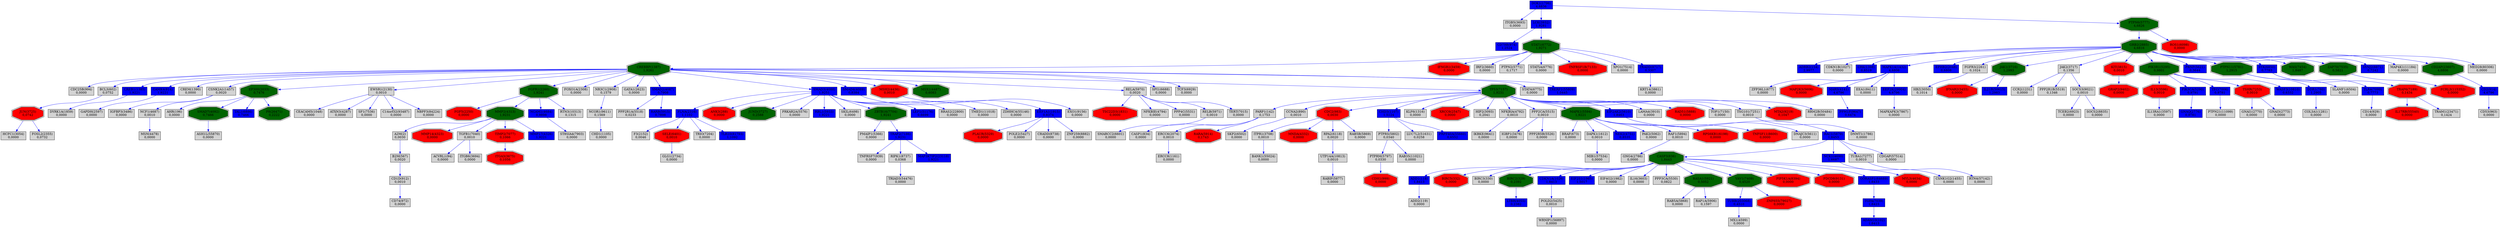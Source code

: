 digraph tmp_ans31 {
N_0 [shape = box, style = filled, fillcolor = blue, label = "ADD1(118)\n1,8413"];
N_1 [shape = box, style = filled, fillcolor = lightgray, label = "ADD2(119)\n0,0000"];
N_2 [shape = box, style = filled, fillcolor = lightgray, label = "PARP1(142)\n0,1753"];
N_3 [shape = box, style = filled, fillcolor = blue, label = "ADRB2(154)\n2,9977"];
N_4 [shape = box, style = filled, fillcolor = lightgray, label = "AHR(196)\n0,0000"];
N_5 [shape = box, style = filled, fillcolor = lightgray, label = "A2M(2)\n0,0030"];
N_6 [shape = box, style = filled, fillcolor = lightgray, label = "ACVRL1(94)\n0,0000"];
N_7 [shape = doubleoctagon, style = filled, fillcolor = red, label = "BIRC5(332)\n0,0000"];
N_8 [shape = box, style = filled, fillcolor = blue, label = "ADAM10(102)\n1,8413"];
N_9 [shape = box, style = filled, fillcolor = lightgray, label = "B2M(567)\n0,0020"];
N_10 [shape = box, style = filled, fillcolor = lightgray, label = "BRAF(673)\n0,0000"];
N_11 [shape = box, style = filled, fillcolor = blue, label = "DDR1(780)\n1,2905"];
N_12 [shape = box, style = filled, fillcolor = lightgray, label = "CASP1(834)\n0,0000"];
N_13 [shape = doubleoctagon, style = filled, fillcolor = darkgreen, label = "CASP3(836)\n1,8443"];
N_14 [shape = box, style = filled, fillcolor = lightgray, label = "BIRC3(330)\n0,0000"];
N_15 [shape = doubleoctagon, style = filled, fillcolor = darkgreen, label = "BIRC2(329)\n0,2392"];
N_16 [shape = box, style = filled, fillcolor = blue, label = "CD2(914)\n4,6796"];
N_17 [shape = box, style = filled, fillcolor = lightgray, label = "TNFRSF7(939)\n0,0000"];
N_18 [shape = box, style = filled, fillcolor = lightgray, label = "CD74(972)\n0,0000"];
N_19 [shape = box, style = filled, fillcolor = lightgray, label = "CD1D(912)\n0,0010"];
N_20 [shape = box, style = filled, fillcolor = lightgray, label = "CCNA2(890)\n0,0010"];
N_21 [shape = doubleoctagon, style = filled, fillcolor = red, label = "CDC2(983)\n0,0030"];
N_22 [shape = doubleoctagon, style = filled, fillcolor = red, label = "CDH1(999)\n0,0000"];
N_23 [shape = box, style = filled, fillcolor = blue, label = "CDKN1A(1026)\n1,8413"];
N_24 [shape = box, style = filled, fillcolor = blue, label = "CHD3(1107)\n1,5124"];
N_25 [shape = box, style = filled, fillcolor = lightgray, label = "CDC25B(994)\n0,0000"];
N_26 [shape = box, style = filled, fillcolor = lightgray, label = "CDKN1B(1027)\n0,0000"];
N_27 [shape = box, style = filled, fillcolor = lightgray, label = "CCR2(1231)\n0,0000"];
N_28 [shape = box, style = filled, fillcolor = lightgray, label = "BCL3(602)\n0,0752"];
N_29 [shape = box, style = filled, fillcolor = blue, label = "CREB1(1385)\n1,9221"];
N_30 [shape = doubleoctagon, style = filled, fillcolor = darkgreen, label = "CREBBP(1387)\n1,9261"];
N_31 [shape = box, style = filled, fillcolor = blue, label = "CAMK4(814)\n1,9221"];
N_32 [shape = box, style = filled, fillcolor = lightgray, label = "CREM(1390)\n0,0000"];
N_33 [shape = box, style = filled, fillcolor = blue, label = "CRK(1398)\n0,8519"];
N_34 [shape = box, style = filled, fillcolor = lightgray, label = "ZFP36L1(677)\n0,0000"];
N_35 [shape = box, style = filled, fillcolor = lightgray, label = "CSNK2A1(1457)\n0,0020"];
N_36 [shape = box, style = filled, fillcolor = blue, label = "MAPK14(1432)\n4,6806"];
N_37 [shape = box, style = filled, fillcolor = lightgray, label = "CD14(929)\n0,0000"];
N_38 [shape = box, style = filled, fillcolor = lightgray, label = "DAPK1(1612)\n0,0010"];
N_39 [shape = box, style = filled, fillcolor = lightgray, label = "ERCC8(1161)\n0,0000"];
N_40 [shape = box, style = filled, fillcolor = lightgray, label = "DNMT1(1786)\n0,0000"];
N_41 [shape = doubleoctagon, style = filled, fillcolor = red, label = "TSC22D3(1831)\n0,0000"];
N_42 [shape = box, style = filled, fillcolor = blue, label = "EEF1A1(1915)\n0,8374"];
N_43 [shape = box, style = filled, fillcolor = lightgray, label = "KLF6(1316)\n0,0000"];
N_44 [shape = box, style = filled, fillcolor = blue, label = "EIF2S1(1965)\n1,5017"];
N_45 [shape = box, style = filled, fillcolor = lightgray, label = "EIF4G2(1982)\n0,0000"];
N_46 [shape = doubleoctagon, style = filled, fillcolor = darkgreen, label = "EP300(2033)\n0,7476"];
N_47 [shape = box, style = filled, fillcolor = blue, label = "EPHB2(2048)\n0,6808"];
N_48 [shape = box, style = filled, fillcolor = lightgray, label = "CEACAM5(1048)\n0,0000"];
N_49 [shape = box, style = filled, fillcolor = lightgray, label = "EWSR1(2130)\n0,0010"];
N_50 [shape = box, style = filled, fillcolor = lightgray, label = "F3(2152)\n0,0046"];
N_51 [shape = box, style = filled, fillcolor = blue, label = "DOK1(1796)\n4,6836"];
N_52 [shape = box, style = filled, fillcolor = lightgray, label = "COL3A1(1281)\n0,0000"];
N_53 [shape = doubleoctagon, style = filled, fillcolor = darkgreen, label = "FGFR1(2260)\n1,9241"];
N_54 [shape = doubleoctagon, style = filled, fillcolor = red, label = "FGF5(2250)\n0,0000"];
N_55 [shape = box, style = filled, fillcolor = lightgray, label = "FGFR3(2261)\n0,1024"];
N_56 [shape = box, style = filled, fillcolor = lightgray, label = "DYRK1A(1859)\n0,0000"];
N_57 [shape = box, style = filled, fillcolor = blue, label = "FLNA(2316)\n1,1102"];
N_58 [shape = box, style = filled, fillcolor = blue, label = "CD79B(974)\n1,2524"];
N_59 [shape = box, style = filled, fillcolor = lightgray, label = "FOXO1A(2308)\n0,0000"];
N_60 [shape = box, style = filled, fillcolor = lightgray, label = "GAPDH(2597)\n0,0000"];
N_61 [shape = doubleoctagon, style = filled, fillcolor = red, label = "XRCC6(2547)\n0,0000"];
N_62 [shape = box, style = filled, fillcolor = lightgray, label = "CD53(963)\n0,0000"];
N_63 [shape = box, style = filled, fillcolor = lightgray, label = "GNAI1(2770)\n0,0000"];
N_64 [shape = box, style = filled, fillcolor = lightgray, label = "GNAI3(2773)\n0,0000"];
N_65 [shape = box, style = filled, fillcolor = blue, label = "GNAQ(2776)\n0,9781"];
N_66 [shape = doubleoctagon, style = filled, fillcolor = darkgreen, label = "GRB2(2885)\n4,6816"];
N_67 [shape = box, style = filled, fillcolor = lightgray, label = "NR3C1(2908)\n0,1579"];
N_68 [shape = box, style = filled, fillcolor = lightgray, label = "ERCC6(2074)\n0,0010"];
N_69 [shape = box, style = filled, fillcolor = lightgray, label = "HBZ(3050)\n0,1014"];
N_70 [shape = box, style = filled, fillcolor = lightgray, label = "HCFC1(3054)\n0,0000"];
N_71 [shape = box, style = filled, fillcolor = lightgray, label = "CHD1(1105)\n0,0000"];
N_72 [shape = doubleoctagon, style = filled, fillcolor = red, label = "IFNAR2(3455)\n0,0000"];
N_73 [shape = doubleoctagon, style = filled, fillcolor = red, label = "IFNGR1(3459)\n0,0000"];
N_74 [shape = doubleoctagon, style = filled, fillcolor = red, label = "IL13(3596)\n0,0010"];
N_75 [shape = box, style = filled, fillcolor = lightgray, label = "IL16(3603)\n0,0000"];
N_76 [shape = doubleoctagon, style = filled, fillcolor = red, label = "ITGA3(3675)\n0,1056"];
N_77 [shape = box, style = filled, fillcolor = lightgray, label = "ITGB5(3693)\n0,0000"];
N_78 [shape = box, style = filled, fillcolor = lightgray, label = "ITPR1(3708)\n0,0010"];
N_79 [shape = doubleoctagon, style = filled, fillcolor = darkgreen, label = "JAK1(3716)\n1,2993"];
N_80 [shape = box, style = filled, fillcolor = lightgray, label = "JAK2(3717)\n0,1356"];
N_81 [shape = doubleoctagon, style = filled, fillcolor = red, label = "JUN(3725)\n0,0742"];
N_82 [shape = box, style = filled, fillcolor = lightgray, label = "FOSL2(2355)\n0,0732"];
N_83 [shape = doubleoctagon, style = filled, fillcolor = red, label = "ANK3(288)\n0,0000"];
N_84 [shape = doubleoctagon, style = filled, fillcolor = red, label = "KIT(3815)\n0,0010"];
N_85 [shape = box, style = filled, fillcolor = lightgray, label = "IGFBP3(3486)\n0,0000"];
N_86 [shape = box, style = filled, fillcolor = blue, label = "LCK(3932)\n1,9281"];
N_87 [shape = box, style = filled, fillcolor = lightgray, label = "GATA1(2623)\n0,0000"];
N_88 [shape = box, style = filled, fillcolor = blue, label = "LTBR(4055)\n0,2382"];
N_89 [shape = box, style = filled, fillcolor = blue, label = "SMAD2(4087)\n0,7908"];
N_90 [shape = doubleoctagon, style = filled, fillcolor = darkgreen, label = "JUND(3727)\n0,2588"];
N_91 [shape = box, style = filled, fillcolor = blue, label = "SMAD3(4088)\n1,9251"];
N_92 [shape = box, style = filled, fillcolor = blue, label = "SMAD4(4089)\n0,8384"];
N_93 [shape = doubleoctagon, style = filled, fillcolor = darkgreen, label = "SMAD7(4092)\n0,7466"];
N_94 [shape = box, style = filled, fillcolor = lightgray, label = "IGBP1(3476)\n0,0000"];
N_95 [shape = doubleoctagon, style = filled, fillcolor = darkgreen, label = "MMP2(4313)\n1,9231"];
N_96 [shape = doubleoctagon, style = filled, fillcolor = red, label = "MSH2(4436)\n0,0010"];
N_97 [shape = box, style = filled, fillcolor = lightgray, label = "MSN(4478)\n0,0000"];
N_98 [shape = doubleoctagon, style = filled, fillcolor = darkgreen, label = "MSX1(4487)\n0,6083"];
N_99 [shape = box, style = filled, fillcolor = lightgray, label = "MX1(4599)\n0,0000"];
N_100 [shape = box, style = filled, fillcolor = blue, label = "NCAM1(4684)\n0,9898"];
N_101 [shape = box, style = filled, fillcolor = lightgray, label = "NCF1(4687)\n0,0010"];
N_102 [shape = box, style = filled, fillcolor = lightgray, label = "CSNK1G2(1455)\n0,0000"];
N_103 [shape = box, style = filled, fillcolor = lightgray, label = "HIP2(3093)\n0,2041"];
N_104 [shape = box, style = filled, fillcolor = blue, label = "NCK1(4690)\n1,6687"];
N_105 [shape = box, style = filled, fillcolor = blue, label = "NEK2(4751)\n0,8535"];
N_106 [shape = box, style = filled, fillcolor = lightgray, label = "IRF2(3660)\n0,0000"];
N_107 [shape = box, style = filled, fillcolor = lightgray, label = "GLG1(2734)\n0,0000"];
N_108 [shape = box, style = filled, fillcolor = lightgray, label = "NFKBIA(4792)\n0,0010"];
N_109 [shape = box, style = filled, fillcolor = lightgray, label = "PAK2(5062)\n0,0000"];
N_110 [shape = doubleoctagon, style = filled, fillcolor = darkgreen, label = "PIK3R1(5295)\n0,9801"];
N_111 [shape = box, style = filled, fillcolor = blue, label = "PIK3CA(5290)\n0,9791"];
N_112 [shape = box, style = filled, fillcolor = lightgray, label = "KRT14(3861)\n0,0000"];
N_113 [shape = box, style = filled, fillcolor = lightgray, label = "PMAIP1(5366)\n0,0000"];
N_114 [shape = box, style = filled, fillcolor = lightgray, label = "PPP2CA(5515)\n0,0010"];
N_115 [shape = box, style = filled, fillcolor = lightgray, label = "PPP2R1B(5519)\n0,1346"];
N_116 [shape = box, style = filled, fillcolor = lightgray, label = "PPP2R1A(5518)\n0,0233"];
N_117 [shape = box, style = filled, fillcolor = lightgray, label = "PPP3CA(5530)\n0,0822"];
N_118 [shape = box, style = filled, fillcolor = lightgray, label = "NFKBIE(4794)\n0,0000"];
N_119 [shape = box, style = filled, fillcolor = lightgray, label = "PRKAR2A(5576)\n0,0000"];
N_120 [shape = doubleoctagon, style = filled, fillcolor = darkgreen, label = "MAPK1(5594)\n1,9221"];
N_121 [shape = box, style = filled, fillcolor = blue, label = "EIF2AK2(5610)\n1,8463"];
N_122 [shape = box, style = filled, fillcolor = lightgray, label = "DNAJC3(5611)\n0,0000"];
N_123 [shape = box, style = filled, fillcolor = blue, label = "PRNP(5621)\n0,3644"];
N_124 [shape = box, style = filled, fillcolor = lightgray, label = "ATXN3(4287)\n0,0000"];
N_125 [shape = box, style = filled, fillcolor = lightgray, label = "LAMA4(3910)\n0,0000"];
N_126 [shape = doubleoctagon, style = filled, fillcolor = darkgreen, label = "PTPN6(5777)\n4,6826"];
N_127 [shape = box, style = filled, fillcolor = lightgray, label = "PTPRM(5797)\n0,0330"];
N_128 [shape = doubleoctagon, style = filled, fillcolor = darkgreen, label = "PTPN11(5781)\n1,2915"];
N_129 [shape = box, style = filled, fillcolor = lightgray, label = "RAB5A(5868)\n0,0000"];
N_130 [shape = box, style = filled, fillcolor = blue, label = "RAC1(5879)\n1,8453"];
N_131 [shape = doubleoctagon, style = filled, fillcolor = red, label = "RAD51(5888)\n0,0000"];
N_132 [shape = box, style = filled, fillcolor = lightgray, label = "RAF1(5894)\n0,0010"];
N_133 [shape = box, style = filled, fillcolor = lightgray, label = "GNG4(2786)\n0,0000"];
N_134 [shape = box, style = filled, fillcolor = lightgray, label = "RAP1A(5906)\n0,1597"];
N_135 [shape = doubleoctagon, style = filled, fillcolor = darkgreen, label = "RASA1(5921)\n0,5052"];
N_136 [shape = doubleoctagon, style = filled, fillcolor = red, label = "MNDA(4332)\n0,0000"];
N_137 [shape = doubleoctagon, style = filled, fillcolor = red, label = "RARA(5914)\n0,1743"];
N_138 [shape = box, style = filled, fillcolor = blue, label = "RBL1(5933)\n1,9221"];
N_139 [shape = box, style = filled, fillcolor = lightgray, label = "PPP4C(5531)\n0,0000"];
N_140 [shape = box, style = filled, fillcolor = lightgray, label = "RELA(5970)\n0,0020"];
N_141 [shape = box, style = filled, fillcolor = lightgray, label = "RELB(5971)\n0,0010"];
N_142 [shape = box, style = filled, fillcolor = lightgray, label = "RPA2(6118)\n0,0020"];
N_143 [shape = box, style = filled, fillcolor = blue, label = "RARB(5915)\n0,7898"];
N_144 [shape = doubleoctagon, style = filled, fillcolor = red, label = "MAP2K3(5606)\n0,0000"];
N_145 [shape = doubleoctagon, style = filled, fillcolor = red, label = "MMP14(4323)\n0,0000"];
N_146 [shape = doubleoctagon, style = filled, fillcolor = red, label = "SELE(6401)\n0,0010"];
N_147 [shape = box, style = filled, fillcolor = lightgray, label = "PTPN2(5771)\n0,1717"];
N_148 [shape = box, style = filled, fillcolor = lightgray, label = "SKIL(6498)\n0,0000"];
N_149 [shape = box, style = filled, fillcolor = lightgray, label = "SLAMF1(6504)\n0,0000"];
N_150 [shape = box, style = filled, fillcolor = lightgray, label = "SPI1(6688)\n0,0000"];
N_151 [shape = doubleoctagon, style = filled, fillcolor = darkgreen, label = "STAT1(6772)\n1,9271"];
N_152 [shape = box, style = filled, fillcolor = lightgray, label = "STAT5A(6776)\n0,0000"];
N_153 [shape = doubleoctagon, style = filled, fillcolor = red, label = "RPS6KB1(6198)\n0,0000"];
N_154 [shape = doubleoctagon, style = filled, fillcolor = red, label = "PLAUR(5329)\n0,0000"];
N_155 [shape = box, style = filled, fillcolor = blue, label = "SYK(6850)\n0,7783"];
N_156 [shape = box, style = filled, fillcolor = lightgray, label = "TCEB2(6923)\n0,0000"];
N_157 [shape = box, style = filled, fillcolor = lightgray, label = "TCF3(6929)\n0,0000"];
N_158 [shape = box, style = filled, fillcolor = blue, label = "TAL1(6886)\n0,7466"];
N_159 [shape = box, style = filled, fillcolor = lightgray, label = "SKP2(6502)\n0,0000"];
N_160 [shape = box, style = filled, fillcolor = blue, label = "TEC(7006)\n0,9781"];
N_161 [shape = box, style = filled, fillcolor = lightgray, label = "TERT(7015)\n0,0000"];
N_162 [shape = box, style = filled, fillcolor = lightgray, label = "RAB5B(5869)\n0,0000"];
N_163 [shape = box, style = filled, fillcolor = blue, label = "TGFA(7039)\n1,8423"];
N_164 [shape = box, style = filled, fillcolor = lightgray, label = "ITGB6(3694)\n0,0000"];
N_165 [shape = box, style = filled, fillcolor = lightgray, label = "TGFB1(7040)\n0,0010"];
N_166 [shape = box, style = filled, fillcolor = lightgray, label = "POLE2(5427)\n0,0000"];
N_167 [shape = box, style = filled, fillcolor = blue, label = "TLR4(7099)\n0,7773"];
N_168 [shape = box, style = filled, fillcolor = lightgray, label = "TOP1(7150)\n0,0000"];
N_169 [shape = doubleoctagon, style = filled, fillcolor = darkgreen, label = "TP53(7157)\n1,9231"];
N_170 [shape = doubleoctagon, style = filled, fillcolor = red, label = "TNFRSF1B(7133)\n0,0000"];
N_171 [shape = box, style = filled, fillcolor = blue, label = "TRAF2(7186)\n1,9231"];
N_172 [shape = doubleoctagon, style = filled, fillcolor = red, label = "TRAF6(7189)\n0,1434"];
N_173 [shape = doubleoctagon, style = filled, fillcolor = red, label = "TSHR(7253)\n0,0010"];
N_174 [shape = box, style = filled, fillcolor = lightgray, label = "TSG101(7251)\n0,0010"];
N_175 [shape = box, style = filled, fillcolor = lightgray, label = "TUBA1(7277)\n0,0010"];
N_176 [shape = doubleoctagon, style = filled, fillcolor = darkgreen, label = "WAS(7454)\n1,8487"];
N_177 [shape = box, style = filled, fillcolor = lightgray, label = "POLD2(5425)\n0,0010"];
N_178 [shape = box, style = filled, fillcolor = lightgray, label = "XPO1(7514)\n0,0000"];
N_179 [shape = doubleoctagon, style = filled, fillcolor = darkgreen, label = "VAV1(7409)\n0,4520"];
N_180 [shape = doubleoctagon, style = filled, fillcolor = darkgreen, label = "ZAP70(7535)\n0,5821"];
N_181 [shape = doubleoctagon, style = filled, fillcolor = darkgreen, label = "ZBTB16(7704)\n1,9241"];
N_182 [shape = box, style = filled, fillcolor = lightgray, label = "ST8SIA4(7903)\n0,0000"];
N_183 [shape = box, style = filled, fillcolor = blue, label = "MARS(4141)\n4,6796"];
N_184 [shape = box, style = filled, fillcolor = lightgray, label = "SF1(7536)\n0,0000"];
N_185 [shape = box, style = filled, fillcolor = lightgray, label = "EEA1(8411)\n0,0000"];
N_186 [shape = box, style = filled, fillcolor = lightgray, label = "PTPRS(5802)\n0,0340"];
N_187 [shape = doubleoctagon, style = filled, fillcolor = red, label = "TNFSF11(8600)\n0,0000"];
N_188 [shape = doubleoctagon, style = filled, fillcolor = red, label = "PIP5K1A(8394)\n0,0000"];
N_189 [shape = box, style = filled, fillcolor = blue, label = "TRADD(8717)\n0,3307"];
N_190 [shape = box, style = filled, fillcolor = lightgray, label = "RIPK1(8737)\n0,0368"];
N_191 [shape = box, style = filled, fillcolor = blue, label = "SYNJ2(8871)\n0,7242"];
N_192 [shape = box, style = filled, fillcolor = lightgray, label = "SOCS2(8835)\n0,0000"];
N_193 [shape = box, style = filled, fillcolor = lightgray, label = "SMARCC2(6601)\n0,0000"];
N_194 [shape = box, style = filled, fillcolor = lightgray, label = "STAT4(6775)\n0,0000"];
N_195 [shape = box, style = filled, fillcolor = lightgray, label = "NCOR1(9611)\n0,1569"];
N_196 [shape = box, style = filled, fillcolor = blue, label = "PPM1F(9647)\n0,6474"];
N_197 [shape = doubleoctagon, style = filled, fillcolor = red, label = "GRAP2(9402)\n0,0000"];
N_198 [shape = doubleoctagon, style = filled, fillcolor = red, label = "PDCD8(9131)\n0,0000"];
N_199 [shape = box, style = filled, fillcolor = lightgray, label = "IKBKE(9641)\n0,0000"];
N_200 [shape = box, style = filled, fillcolor = lightgray, label = "RTN3(10313)\n0,1315"];
N_201 [shape = doubleoctagon, style = filled, fillcolor = red, label = "ROS1(6098)\n0,0000"];
N_202 [shape = box, style = filled, fillcolor = lightgray, label = "RABIF(5877)\n0,0000"];
N_203 [shape = box, style = filled, fillcolor = lightgray, label = "UTP14A(10813)\n0,0010"];
N_204 [shape = box, style = filled, fillcolor = lightgray, label = "CRADD(8738)\n0,0000"];
N_205 [shape = box, style = filled, fillcolor = lightgray, label = "MAP4K1(11184)\n0,0000"];
N_206 [shape = doubleoctagon, style = filled, fillcolor = red, label = "MTA2(9219)\n0,1047"];
N_207 [shape = doubleoctagon, style = filled, fillcolor = darkgreen, label = "CD2AP(23607)\n4,6806"];
N_208 [shape = box, style = filled, fillcolor = lightgray, label = "MAPKAPK3(7867)\n0,0000"];
N_209 [shape = box, style = filled, fillcolor = blue, label = "LEF1(51176)\n0,6699"];
N_210 [shape = box, style = filled, fillcolor = lightgray, label = "LUC7L2(51631)\n0,0258"];
N_211 [shape = box, style = filled, fillcolor = lightgray, label = "TRIAD3(54476)\n0,0000"];
N_212 [shape = box, style = filled, fillcolor = lightgray, label = "RRAS2(22800)\n0,0000"];
N_213 [shape = box, style = filled, fillcolor = blue, label = "PRPF40A(55660)\n0,6552"];
N_214 [shape = box, style = filled, fillcolor = lightgray, label = "ZNF259(8882)\n0,0000"];
N_215 [shape = box, style = filled, fillcolor = lightgray, label = "WRNIP1(56897)\n0,0000"];
N_216 [shape = box, style = filled, fillcolor = blue, label = "IL21R(50615)\n1,2983"];
N_217 [shape = box, style = filled, fillcolor = blue, label = "GORASP1(64689)\n1,8433"];
N_218 [shape = doubleoctagon, style = filled, fillcolor = red, label = "IL17RB(55540)\n0,0000"];
N_219 [shape = box, style = filled, fillcolor = lightgray, label = "RTN4(57142)\n0,0000"];
N_220 [shape = box, style = filled, fillcolor = lightgray, label = "RAB35(11021)\n0,0000"];
N_221 [shape = box, style = filled, fillcolor = lightgray, label = "MED28(80306)\n0,0000"];
N_222 [shape = box, style = filled, fillcolor = lightgray, label = "C14orf32(93487)\n0,0000"];
N_223 [shape = box, style = filled, fillcolor = lightgray, label = "TRAM1(23471)\n0,1424"];
N_224 [shape = box, style = filled, fillcolor = lightgray, label = "NBPF3(84224)\n0,0000"];
N_225 [shape = box, style = filled, fillcolor = blue, label = "WASF3(10810)\n0,6332"];
N_226 [shape = box, style = filled, fillcolor = blue, label = "TUBB(203068)\n0,4510"];
N_227 [shape = box, style = filled, fillcolor = blue, label = "MAP3K7IP2(23118)\n1,9221"];
N_228 [shape = box, style = filled, fillcolor = lightgray, label = "TRIO(7204)\n0,0000"];
N_229 [shape = box, style = filled, fillcolor = lightgray, label = "PTPN21(11099)\n0,0000"];
N_230 [shape = doubleoctagon, style = filled, fillcolor = red, label = "MYL3(4634)\n0,0000"];
N_231 [shape = box, style = filled, fillcolor = blue, label = "TLR10(81793)\n1,1092"];
N_232 [shape = doubleoctagon, style = filled, fillcolor = red, label = "ZNF655(79027)\n0,0000"];
N_233 [shape = box, style = filled, fillcolor = blue, label = "TRERF1(55809)\n1,0445"];
N_234 [shape = box, style = filled, fillcolor = lightgray, label = "SOCS3(9021)\n0,0010"];
N_235 [shape = box, style = filled, fillcolor = blue, label = "EEF2K(29904)\n4,6796"];
N_236 [shape = box, style = filled, fillcolor = lightgray, label = "CDGAP(57514)\n0,0000"];
N_237 [shape = box, style = filled, fillcolor = lightgray, label = "MIB1(57534)\n0,0000"];
N_238 [shape = box, style = filled, fillcolor = lightgray, label = "IL13RA1(3597)\n0,0000"];
N_239 [shape = doubleoctagon, style = filled, fillcolor = darkgreen, label = "P8(26471)\n0,2222"];
N_240 [shape = doubleoctagon, style = filled, fillcolor = red, label = "TIMP2(7077)\n0,1066"];
N_241 [shape = box, style = filled, fillcolor = lightgray, label = "BANK1(55024)\n0,0000"];
N_242 [shape = box, style = filled, fillcolor = blue, label = "MMP17(4326)\n1,9221"];
N_243 [shape = box, style = filled, fillcolor = lightgray, label = "TMED1(11018)\n0,0000"];
N_244 [shape = box, style = filled, fillcolor = lightgray, label = "ZDHHC4(55146)\n0,0000"];
N_245 [shape = box, style = filled, fillcolor = lightgray, label = "ASH1L(55870)\n0,0000"];
N_246 [shape = box, style = filled, fillcolor = lightgray, label = "EXO1(9156)\n0,0000"];
N_247 [shape = box, style = filled, fillcolor = lightgray, label = "PPP2R5B(5526)\n0,0000"];
N_248 [shape = box, style = filled, fillcolor = lightgray, label = "RRM2B(50484)\n0,0000"];
N_249 [shape = doubleoctagon, style = filled, fillcolor = red, label = "FCRL3(115352)\n0,0000"];
N_0 -> N_1 [ color = blue ];
N_5 -> N_9 [ color = blue ];
N_2 -> N_12 [ color = blue ];
N_13 -> N_0 [ color = blue ];
N_13 -> N_7 [ color = blue ];
N_13 -> N_14 [ color = blue ];
N_13 -> N_15 [ color = blue ];
N_9 -> N_19 [ color = blue ];
N_19 -> N_18 [ color = blue ];
N_13 -> N_23 [ color = blue ];
N_30 -> N_25 [ color = blue ];
N_30 -> N_28 [ color = blue ];
N_30 -> N_29 [ color = blue ];
N_30 -> N_31 [ color = blue ];
N_30 -> N_32 [ color = blue ];
N_30 -> N_35 [ color = blue ];
N_36 -> N_34 [ color = blue ];
N_13 -> N_44 [ color = blue ];
N_13 -> N_45 [ color = blue ];
N_46 -> N_4 [ color = blue ];
N_30 -> N_46 [ color = blue ];
N_30 -> N_49 [ color = blue ];
N_49 -> N_48 [ color = blue ];
N_11 -> N_52 [ color = blue ];
N_30 -> N_53 [ color = blue ];
N_53 -> N_54 [ color = blue ];
N_29 -> N_56 [ color = blue ];
N_57 -> N_50 [ color = blue ];
N_30 -> N_59 [ color = blue ];
N_31 -> N_60 [ color = blue ];
N_16 -> N_62 [ color = blue ];
N_66 -> N_3 [ color = blue ];
N_66 -> N_26 [ color = blue ];
N_66 -> N_33 [ color = blue ];
N_66 -> N_36 [ color = blue ];
N_66 -> N_47 [ color = blue ];
N_66 -> N_55 [ color = blue ];
N_30 -> N_67 [ color = blue ];
N_2 -> N_68 [ color = blue ];
N_68 -> N_39 [ color = blue ];
N_55 -> N_69 [ color = blue ];
N_13 -> N_75 [ color = blue ];
N_51 -> N_77 [ color = blue ];
N_21 -> N_78 [ color = blue ];
N_66 -> N_79 [ color = blue ];
N_79 -> N_72 [ color = blue ];
N_80 -> N_27 [ color = blue ];
N_66 -> N_80 [ color = blue ];
N_28 -> N_81 [ color = blue ];
N_81 -> N_70 [ color = blue ];
N_81 -> N_82 [ color = blue ];
N_66 -> N_84 [ color = blue ];
N_35 -> N_85 [ color = blue ];
N_51 -> N_86 [ color = blue ];
N_86 -> N_58 [ color = blue ];
N_30 -> N_87 [ color = blue ];
N_15 -> N_88 [ color = blue ];
N_30 -> N_89 [ color = blue ];
N_30 -> N_91 [ color = blue ];
N_91 -> N_57 [ color = blue ];
N_91 -> N_83 [ color = blue ];
N_91 -> N_90 [ color = blue ];
N_30 -> N_92 [ color = blue ];
N_92 -> N_42 [ color = blue ];
N_46 -> N_93 [ color = blue ];
N_95 -> N_5 [ color = blue ];
N_53 -> N_95 [ color = blue ];
N_30 -> N_96 [ color = blue ];
N_30 -> N_98 [ color = blue ];
N_53 -> N_100 [ color = blue ];
N_35 -> N_101 [ color = blue ];
N_101 -> N_97 [ color = blue ];
N_104 -> N_102 [ color = blue ];
N_66 -> N_110 [ color = blue ];
N_110 -> N_74 [ color = blue ];
N_111 -> N_65 [ color = blue ];
N_110 -> N_111 [ color = blue ];
N_114 -> N_94 [ color = blue ];
N_80 -> N_115 [ color = blue ];
N_89 -> N_116 [ color = blue ];
N_13 -> N_117 [ color = blue ];
N_91 -> N_119 [ color = blue ];
N_120 -> N_10 [ color = blue ];
N_120 -> N_38 [ color = blue ];
N_120 -> N_105 [ color = blue ];
N_120 -> N_109 [ color = blue ];
N_121 -> N_122 [ color = blue ];
N_66 -> N_123 [ color = blue ];
N_49 -> N_124 [ color = blue ];
N_51 -> N_126 [ color = blue ];
N_126 -> N_66 [ color = blue ];
N_127 -> N_22 [ color = blue ];
N_128 -> N_11 [ color = blue ];
N_66 -> N_128 [ color = blue ];
N_130 -> N_13 [ color = blue ];
N_130 -> N_104 [ color = blue ];
N_121 -> N_130 [ color = blue ];
N_120 -> N_132 [ color = blue ];
N_132 -> N_133 [ color = blue ];
N_13 -> N_135 [ color = blue ];
N_135 -> N_129 [ color = blue ];
N_135 -> N_134 [ color = blue ];
N_21 -> N_136 [ color = blue ];
N_2 -> N_137 [ color = blue ];
N_91 -> N_138 [ color = blue ];
N_30 -> N_140 [ color = blue ];
N_140 -> N_41 [ color = blue ];
N_140 -> N_118 [ color = blue ];
N_140 -> N_139 [ color = blue ];
N_140 -> N_141 [ color = blue ];
N_21 -> N_142 [ color = blue ];
N_89 -> N_143 [ color = blue ];
N_36 -> N_144 [ color = blue ];
N_95 -> N_145 [ color = blue ];
N_57 -> N_146 [ color = blue ];
N_146 -> N_107 [ color = blue ];
N_91 -> N_148 [ color = blue ];
N_128 -> N_149 [ color = blue ];
N_30 -> N_150 [ color = blue ];
N_151 -> N_30 [ color = blue ];
N_151 -> N_73 [ color = blue ];
N_86 -> N_151 [ color = blue ];
N_151 -> N_106 [ color = blue ];
N_151 -> N_147 [ color = blue ];
N_151 -> N_152 [ color = blue ];
N_120 -> N_153 [ color = blue ];
N_42 -> N_154 [ color = blue ];
N_66 -> N_155 [ color = blue ];
N_30 -> N_157 [ color = blue ];
N_46 -> N_158 [ color = blue ];
N_20 -> N_159 [ color = blue ];
N_110 -> N_160 [ color = blue ];
N_140 -> N_161 [ color = blue ];
N_21 -> N_162 [ color = blue ];
N_163 -> N_8 [ color = blue ];
N_165 -> N_6 [ color = blue ];
N_95 -> N_165 [ color = blue ];
N_165 -> N_164 [ color = blue ];
N_42 -> N_166 [ color = blue ];
N_167 -> N_37 [ color = blue ];
N_155 -> N_167 [ color = blue ];
N_169 -> N_2 [ color = blue ];
N_169 -> N_20 [ color = blue ];
N_169 -> N_21 [ color = blue ];
N_169 -> N_24 [ color = blue ];
N_30 -> N_169 [ color = blue ];
N_169 -> N_43 [ color = blue ];
N_169 -> N_61 [ color = blue ];
N_169 -> N_103 [ color = blue ];
N_169 -> N_108 [ color = blue ];
N_169 -> N_114 [ color = blue ];
N_169 -> N_120 [ color = blue ];
N_169 -> N_121 [ color = blue ];
N_169 -> N_125 [ color = blue ];
N_169 -> N_131 [ color = blue ];
N_169 -> N_168 [ color = blue ];
N_151 -> N_170 [ color = blue ];
N_171 -> N_17 [ color = blue ];
N_155 -> N_172 [ color = blue ];
N_173 -> N_63 [ color = blue ];
N_173 -> N_64 [ color = blue ];
N_110 -> N_173 [ color = blue ];
N_174 -> N_40 [ color = blue ];
N_169 -> N_174 [ color = blue ];
N_130 -> N_175 [ color = blue ];
N_66 -> N_176 [ color = blue ];
N_23 -> N_177 [ color = blue ];
N_151 -> N_178 [ color = blue ];
N_13 -> N_179 [ color = blue ];
N_66 -> N_180 [ color = blue ];
N_91 -> N_181 [ color = blue ];
N_181 -> N_113 [ color = blue ];
N_181 -> N_171 [ color = blue ];
N_100 -> N_182 [ color = blue ];
N_36 -> N_183 [ color = blue ];
N_49 -> N_184 [ color = blue ];
N_36 -> N_185 [ color = blue ];
N_24 -> N_186 [ color = blue ];
N_186 -> N_127 [ color = blue ];
N_120 -> N_187 [ color = blue ];
N_13 -> N_188 [ color = blue ];
N_189 -> N_112 [ color = blue ];
N_151 -> N_189 [ color = blue ];
N_171 -> N_190 [ color = blue ];
N_66 -> N_191 [ color = blue ];
N_141 -> N_193 [ color = blue ];
N_30 -> N_194 [ color = blue ];
N_67 -> N_195 [ color = blue ];
N_195 -> N_71 [ color = blue ];
N_183 -> N_196 [ color = blue ];
N_84 -> N_197 [ color = blue ];
N_13 -> N_198 [ color = blue ];
N_108 -> N_199 [ color = blue ];
N_53 -> N_200 [ color = blue ];
N_126 -> N_201 [ color = blue ];
N_142 -> N_203 [ color = blue ];
N_203 -> N_202 [ color = blue ];
N_42 -> N_204 [ color = blue ];
N_66 -> N_205 [ color = blue ];
N_169 -> N_206 [ color = blue ];
N_207 -> N_16 [ color = blue ];
N_66 -> N_207 [ color = blue ];
N_91 -> N_209 [ color = blue ];
N_24 -> N_210 [ color = blue ];
N_190 -> N_211 [ color = blue ];
N_91 -> N_212 [ color = blue ];
N_24 -> N_213 [ color = blue ];
N_42 -> N_214 [ color = blue ];
N_177 -> N_215 [ color = blue ];
N_79 -> N_216 [ color = blue ];
N_13 -> N_217 [ color = blue ];
N_217 -> N_163 [ color = blue ];
N_172 -> N_218 [ color = blue ];
N_175 -> N_219 [ color = blue ];
N_186 -> N_220 [ color = blue ];
N_66 -> N_221 [ color = blue ];
N_49 -> N_222 [ color = blue ];
N_172 -> N_223 [ color = blue ];
N_49 -> N_224 [ color = blue ];
N_110 -> N_225 [ color = blue ];
N_226 -> N_99 [ color = blue ];
N_179 -> N_226 [ color = blue ];
N_171 -> N_227 [ color = blue ];
N_57 -> N_228 [ color = blue ];
N_160 -> N_229 [ color = blue ];
N_13 -> N_230 [ color = blue ];
N_57 -> N_231 [ color = blue ];
N_179 -> N_232 [ color = blue ];
N_30 -> N_233 [ color = blue ];
N_80 -> N_234 [ color = blue ];
N_234 -> N_156 [ color = blue ];
N_234 -> N_192 [ color = blue ];
N_36 -> N_235 [ color = blue ];
N_235 -> N_208 [ color = blue ];
N_130 -> N_236 [ color = blue ];
N_38 -> N_237 [ color = blue ];
N_74 -> N_238 [ color = blue ];
N_46 -> N_239 [ color = blue ];
N_240 -> N_76 [ color = blue ];
N_95 -> N_240 [ color = blue ];
N_78 -> N_241 [ color = blue ];
N_95 -> N_242 [ color = blue ];
N_91 -> N_243 [ color = blue ];
N_91 -> N_244 [ color = blue ];
N_93 -> N_245 [ color = blue ];
N_96 -> N_246 [ color = blue ];
N_114 -> N_247 [ color = blue ];
N_169 -> N_248 [ color = blue ];
N_180 -> N_249 [ color = blue ];
}
